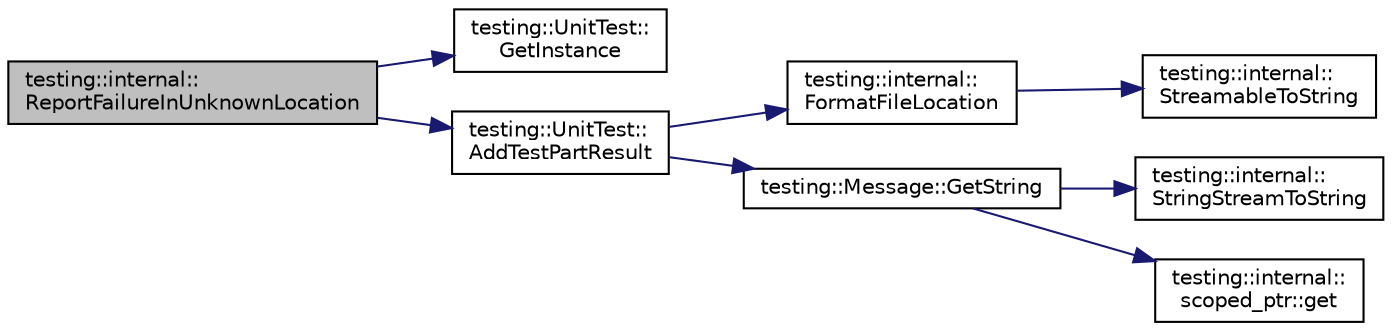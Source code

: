 digraph "testing::internal::ReportFailureInUnknownLocation"
{
  edge [fontname="Helvetica",fontsize="10",labelfontname="Helvetica",labelfontsize="10"];
  node [fontname="Helvetica",fontsize="10",shape=record];
  rankdir="LR";
  Node2687 [label="testing::internal::\lReportFailureInUnknownLocation",height=0.2,width=0.4,color="black", fillcolor="grey75", style="filled", fontcolor="black"];
  Node2687 -> Node2688 [color="midnightblue",fontsize="10",style="solid",fontname="Helvetica"];
  Node2688 [label="testing::UnitTest::\lGetInstance",height=0.2,width=0.4,color="black", fillcolor="white", style="filled",URL="$d7/d47/classtesting_1_1_unit_test.html#a24192400b70b3b946746954e9574fb8e"];
  Node2687 -> Node2689 [color="midnightblue",fontsize="10",style="solid",fontname="Helvetica"];
  Node2689 [label="testing::UnitTest::\lAddTestPartResult",height=0.2,width=0.4,color="black", fillcolor="white", style="filled",URL="$d7/d47/classtesting_1_1_unit_test.html#a1d157d2e9a5c1d3405333410c6b13932"];
  Node2689 -> Node2690 [color="midnightblue",fontsize="10",style="solid",fontname="Helvetica"];
  Node2690 [label="testing::internal::\lFormatFileLocation",height=0.2,width=0.4,color="black", fillcolor="white", style="filled",URL="$d0/da7/namespacetesting_1_1internal.html#a31b7c3abed4a7c395f42c61e993989f4"];
  Node2690 -> Node2691 [color="midnightblue",fontsize="10",style="solid",fontname="Helvetica"];
  Node2691 [label="testing::internal::\lStreamableToString",height=0.2,width=0.4,color="black", fillcolor="white", style="filled",URL="$d0/da7/namespacetesting_1_1internal.html#aad4beed95d0846e6ffc5da0978ef3bb9"];
  Node2689 -> Node2692 [color="midnightblue",fontsize="10",style="solid",fontname="Helvetica"];
  Node2692 [label="testing::Message::GetString",height=0.2,width=0.4,color="black", fillcolor="white", style="filled",URL="$d2/da9/classtesting_1_1_message.html#a2cdc4df62bdcc9df37651a1cf527704e"];
  Node2692 -> Node2693 [color="midnightblue",fontsize="10",style="solid",fontname="Helvetica"];
  Node2693 [label="testing::internal::\lStringStreamToString",height=0.2,width=0.4,color="black", fillcolor="white", style="filled",URL="$d0/da7/namespacetesting_1_1internal.html#ac0a2b7f69fc829d80a39e925b6417e39"];
  Node2692 -> Node2694 [color="midnightblue",fontsize="10",style="solid",fontname="Helvetica"];
  Node2694 [label="testing::internal::\lscoped_ptr::get",height=0.2,width=0.4,color="black", fillcolor="white", style="filled",URL="$de/d6a/classtesting_1_1internal_1_1scoped__ptr.html#aa5984291e12453f1e81b7676d1fa26fd"];
}
